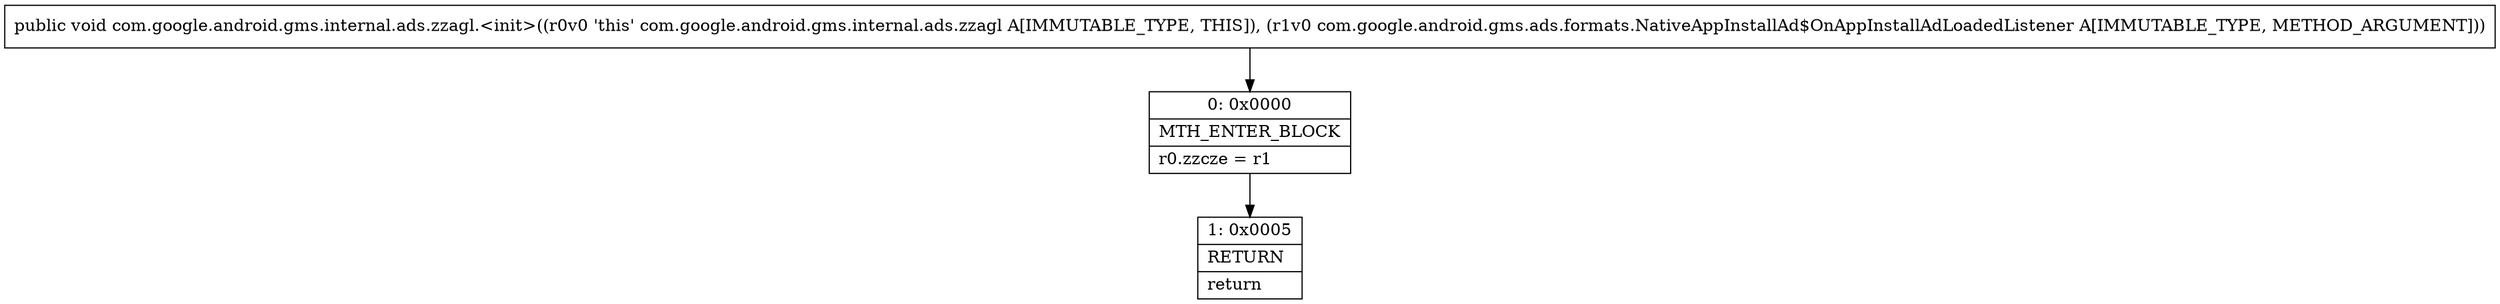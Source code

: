 digraph "CFG forcom.google.android.gms.internal.ads.zzagl.\<init\>(Lcom\/google\/android\/gms\/ads\/formats\/NativeAppInstallAd$OnAppInstallAdLoadedListener;)V" {
Node_0 [shape=record,label="{0\:\ 0x0000|MTH_ENTER_BLOCK\l|r0.zzcze = r1\l}"];
Node_1 [shape=record,label="{1\:\ 0x0005|RETURN\l|return\l}"];
MethodNode[shape=record,label="{public void com.google.android.gms.internal.ads.zzagl.\<init\>((r0v0 'this' com.google.android.gms.internal.ads.zzagl A[IMMUTABLE_TYPE, THIS]), (r1v0 com.google.android.gms.ads.formats.NativeAppInstallAd$OnAppInstallAdLoadedListener A[IMMUTABLE_TYPE, METHOD_ARGUMENT])) }"];
MethodNode -> Node_0;
Node_0 -> Node_1;
}

